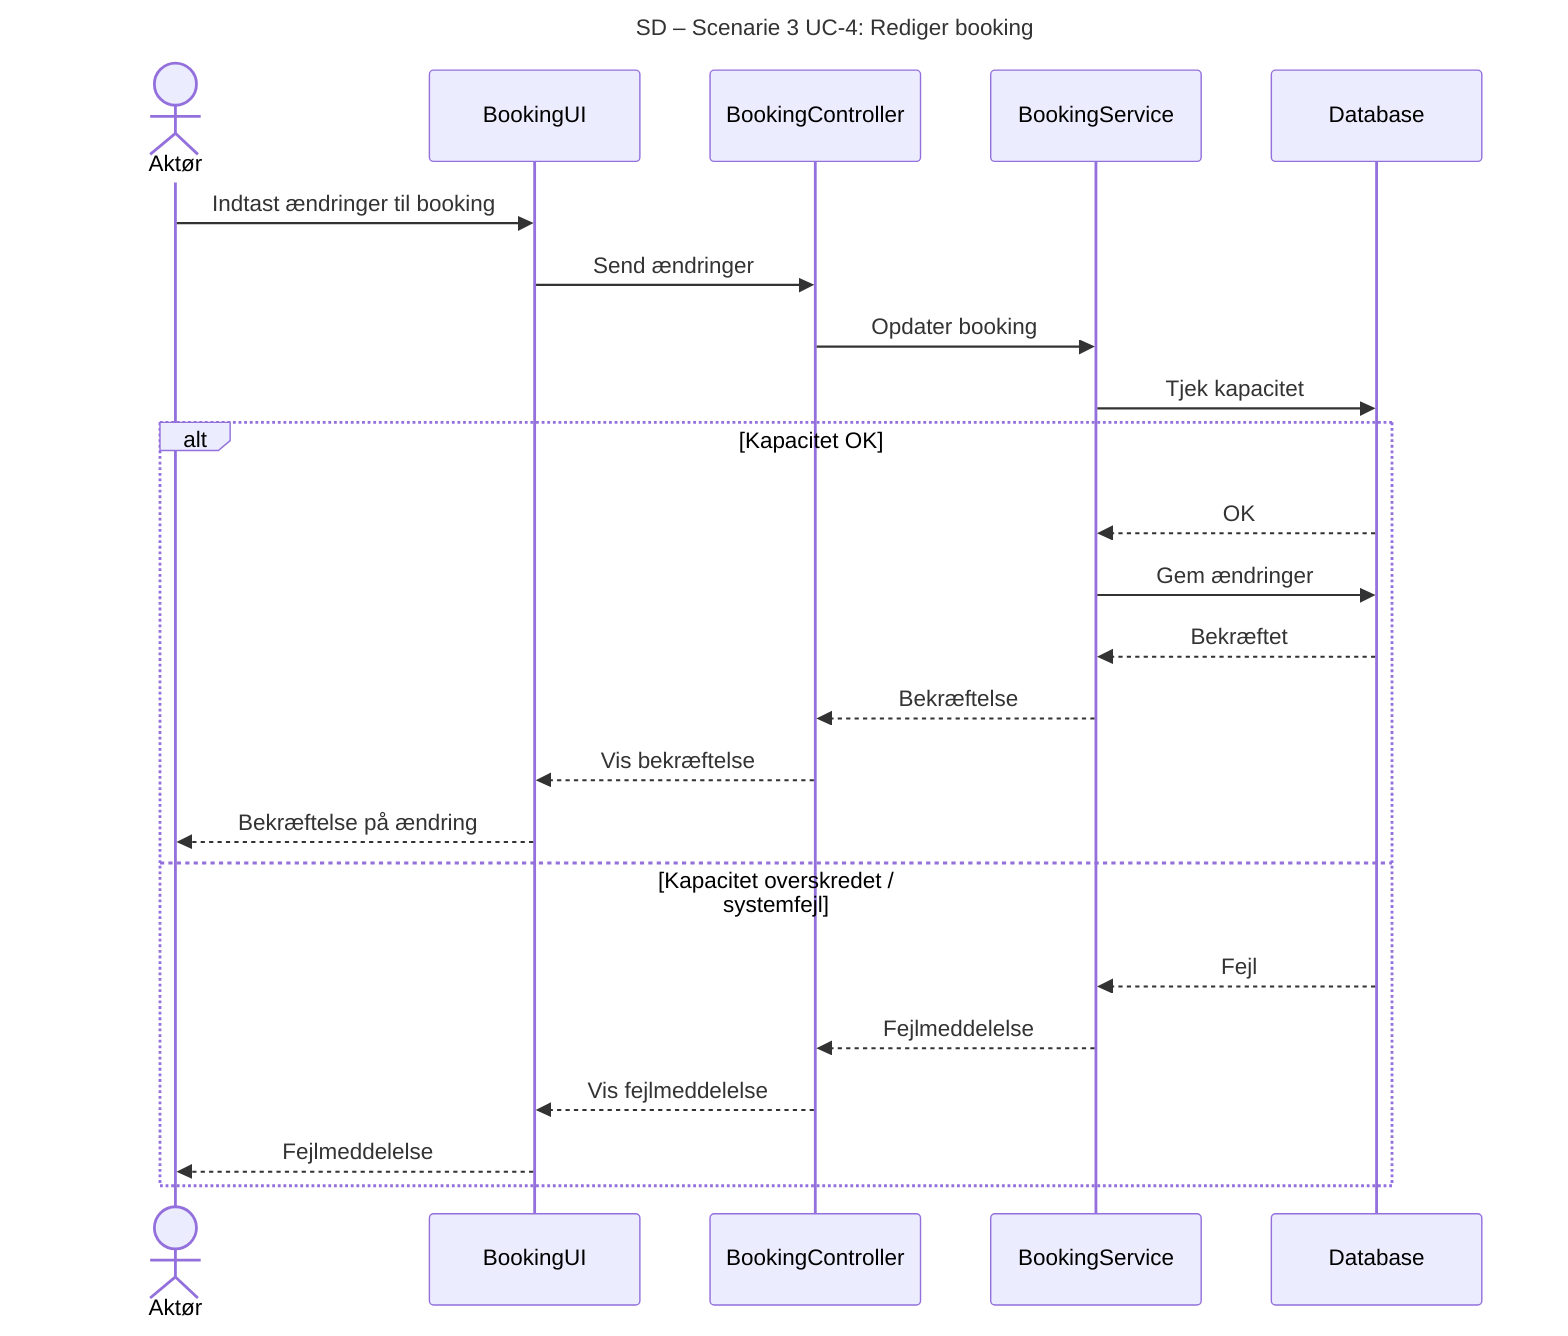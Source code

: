 ﻿sequenceDiagram
title SD – Scenarie 3 UC-4: Rediger booking


  
    actor Aktør
    participant BookingUI
    participant BookingController
    participant BookingService
    participant Database

    Aktør->>BookingUI: Indtast ændringer til booking
    BookingUI->>BookingController: Send ændringer
    BookingController->>BookingService: Opdater booking
    BookingService->>Database: Tjek kapacitet
    alt Kapacitet OK
        Database-->>BookingService: OK
        BookingService->>Database: Gem ændringer
        Database-->>BookingService: Bekræftet
        BookingService-->>BookingController: Bekræftelse
        BookingController-->>BookingUI: Vis bekræftelse
        BookingUI-->>Aktør: Bekræftelse på ændring
    else Kapacitet overskredet / systemfejl
        Database-->>BookingService: Fejl
        BookingService-->>BookingController: Fejlmeddelelse
        BookingController-->>BookingUI: Vis fejlmeddelelse
        BookingUI-->>Aktør: Fejlmeddelelse
    end